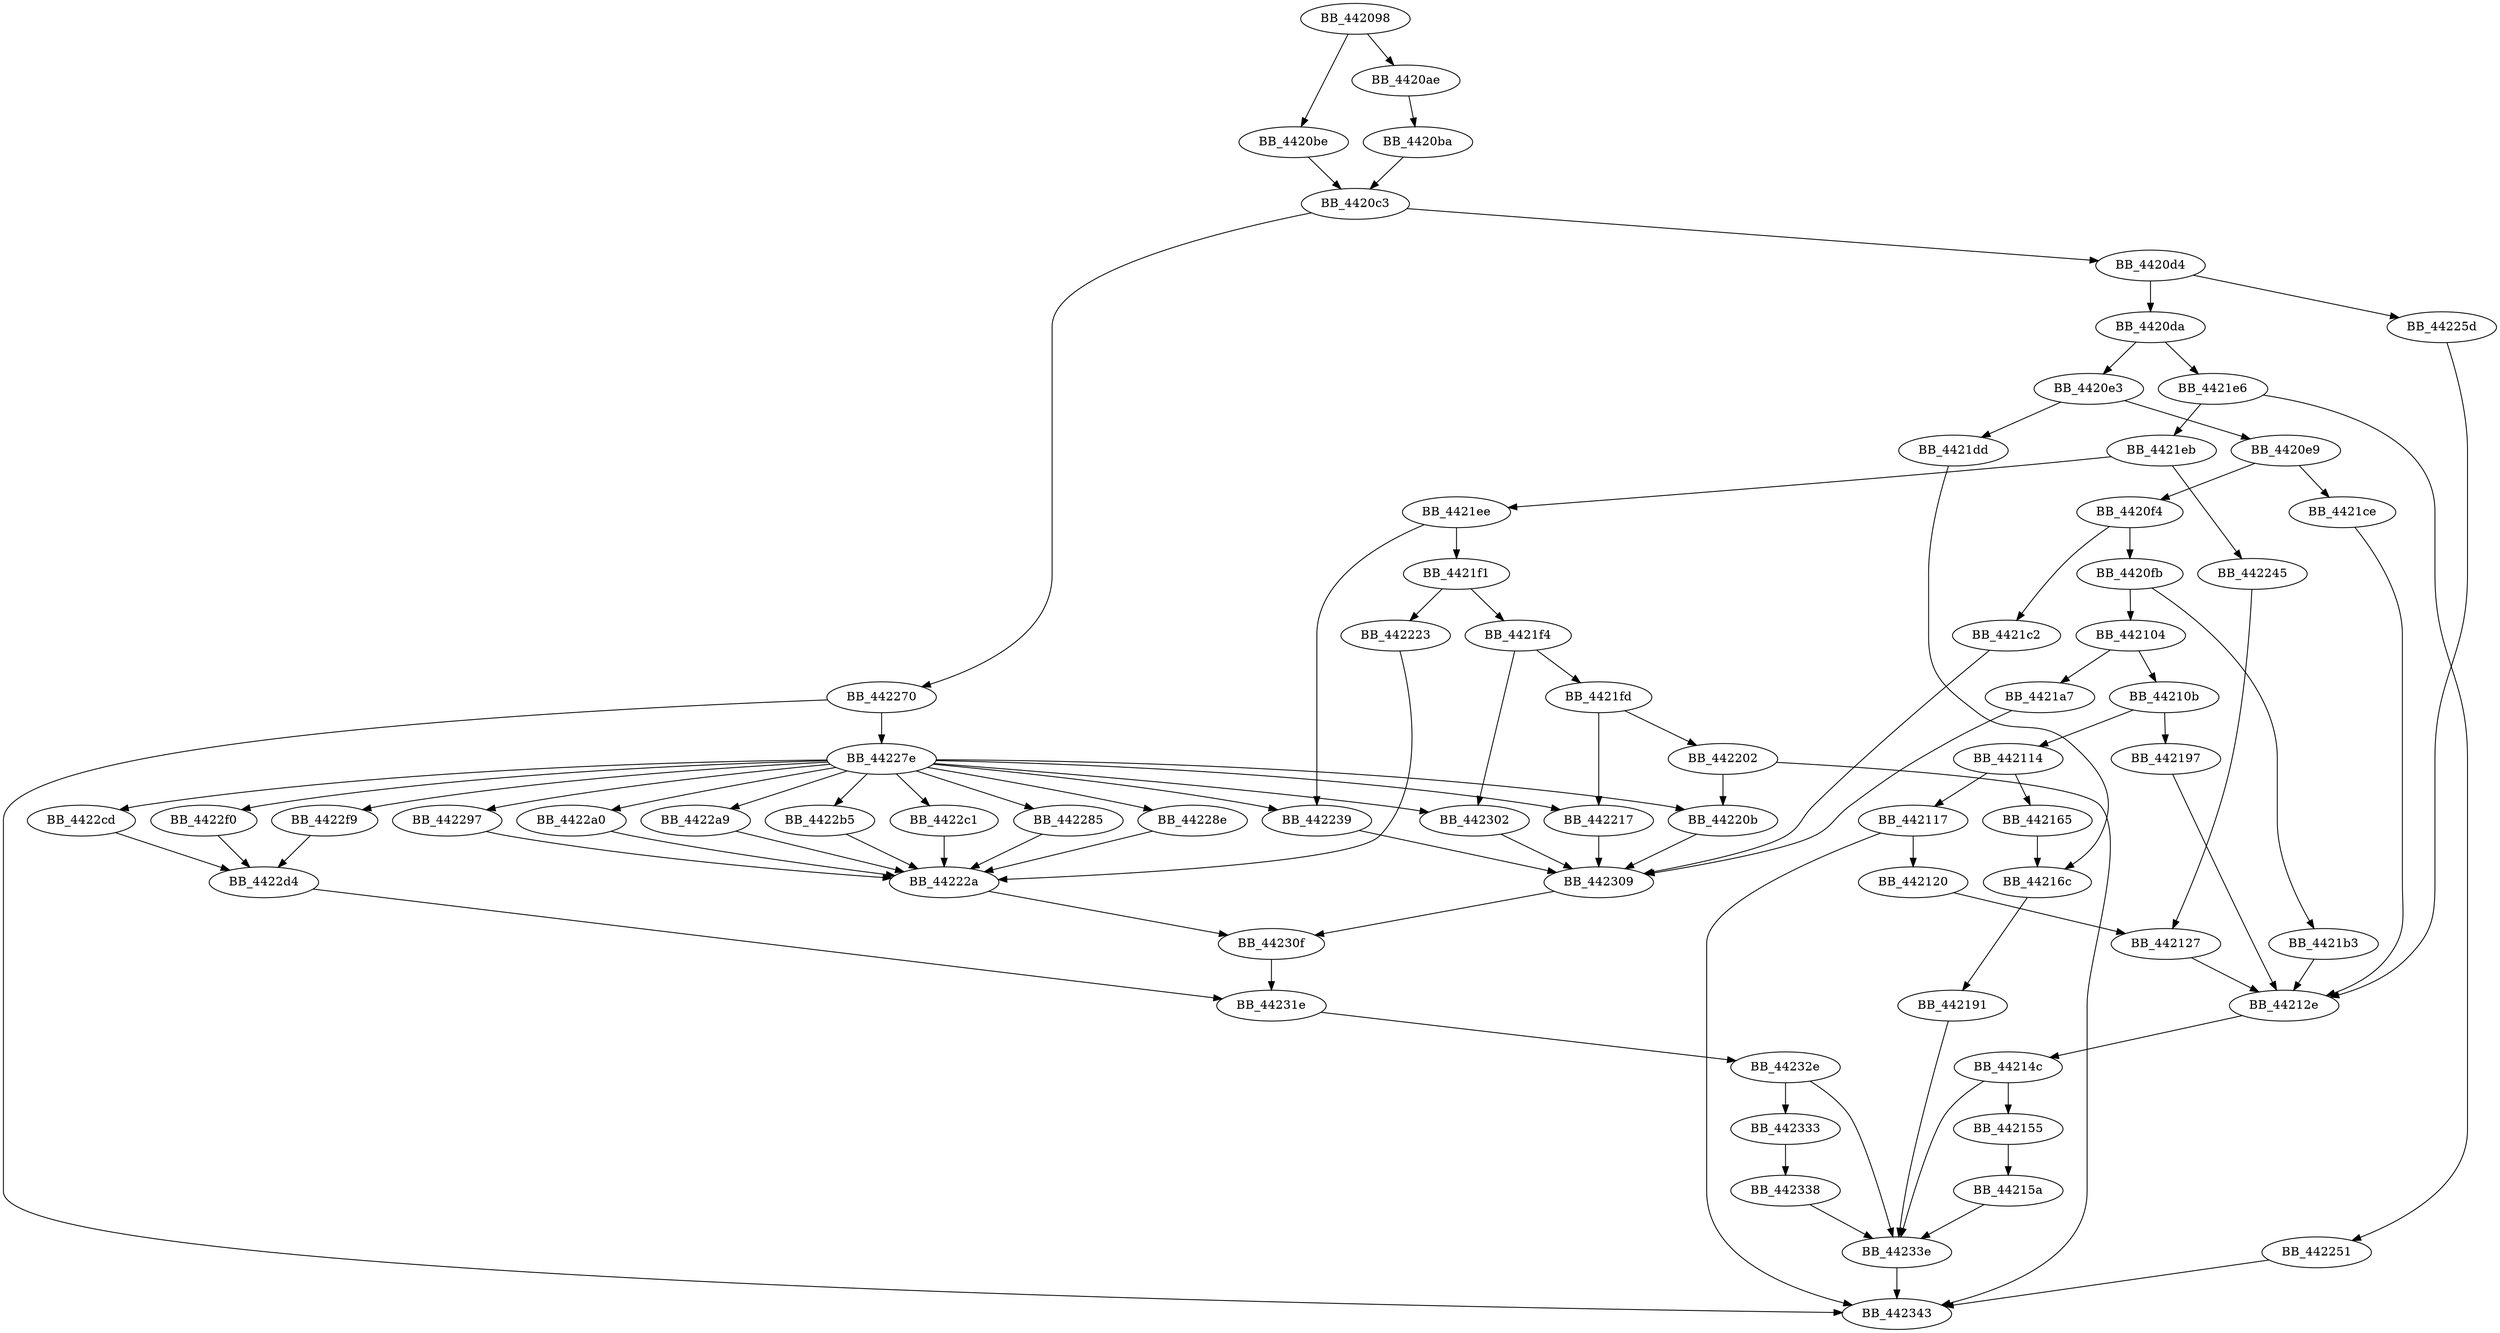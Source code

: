 DiGraph ___libm_error_support{
BB_442098->BB_4420ae
BB_442098->BB_4420be
BB_4420ae->BB_4420ba
BB_4420ba->BB_4420c3
BB_4420be->BB_4420c3
BB_4420c3->BB_4420d4
BB_4420c3->BB_442270
BB_4420d4->BB_4420da
BB_4420d4->BB_44225d
BB_4420da->BB_4420e3
BB_4420da->BB_4421e6
BB_4420e3->BB_4420e9
BB_4420e3->BB_4421dd
BB_4420e9->BB_4420f4
BB_4420e9->BB_4421ce
BB_4420f4->BB_4420fb
BB_4420f4->BB_4421c2
BB_4420fb->BB_442104
BB_4420fb->BB_4421b3
BB_442104->BB_44210b
BB_442104->BB_4421a7
BB_44210b->BB_442114
BB_44210b->BB_442197
BB_442114->BB_442117
BB_442114->BB_442165
BB_442117->BB_442120
BB_442117->BB_442343
BB_442120->BB_442127
BB_442127->BB_44212e
BB_44212e->BB_44214c
BB_44214c->BB_442155
BB_44214c->BB_44233e
BB_442155->BB_44215a
BB_44215a->BB_44233e
BB_442165->BB_44216c
BB_44216c->BB_442191
BB_442191->BB_44233e
BB_442197->BB_44212e
BB_4421a7->BB_442309
BB_4421b3->BB_44212e
BB_4421c2->BB_442309
BB_4421ce->BB_44212e
BB_4421dd->BB_44216c
BB_4421e6->BB_4421eb
BB_4421e6->BB_442251
BB_4421eb->BB_4421ee
BB_4421eb->BB_442245
BB_4421ee->BB_4421f1
BB_4421ee->BB_442239
BB_4421f1->BB_4421f4
BB_4421f1->BB_442223
BB_4421f4->BB_4421fd
BB_4421f4->BB_442302
BB_4421fd->BB_442202
BB_4421fd->BB_442217
BB_442202->BB_44220b
BB_442202->BB_442343
BB_44220b->BB_442309
BB_442217->BB_442309
BB_442223->BB_44222a
BB_44222a->BB_44230f
BB_442239->BB_442309
BB_442245->BB_442127
BB_442251->BB_442343
BB_44225d->BB_44212e
BB_442270->BB_44227e
BB_442270->BB_442343
BB_44227e->BB_44220b
BB_44227e->BB_442217
BB_44227e->BB_442239
BB_44227e->BB_442285
BB_44227e->BB_44228e
BB_44227e->BB_442297
BB_44227e->BB_4422a0
BB_44227e->BB_4422a9
BB_44227e->BB_4422b5
BB_44227e->BB_4422c1
BB_44227e->BB_4422cd
BB_44227e->BB_4422f0
BB_44227e->BB_4422f9
BB_44227e->BB_442302
BB_442285->BB_44222a
BB_44228e->BB_44222a
BB_442297->BB_44222a
BB_4422a0->BB_44222a
BB_4422a9->BB_44222a
BB_4422b5->BB_44222a
BB_4422c1->BB_44222a
BB_4422cd->BB_4422d4
BB_4422d4->BB_44231e
BB_4422f0->BB_4422d4
BB_4422f9->BB_4422d4
BB_442302->BB_442309
BB_442309->BB_44230f
BB_44230f->BB_44231e
BB_44231e->BB_44232e
BB_44232e->BB_442333
BB_44232e->BB_44233e
BB_442333->BB_442338
BB_442338->BB_44233e
BB_44233e->BB_442343
}
